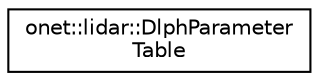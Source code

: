 digraph "Graphical Class Hierarchy"
{
 // LATEX_PDF_SIZE
  edge [fontname="Helvetica",fontsize="10",labelfontname="Helvetica",labelfontsize="10"];
  node [fontname="Helvetica",fontsize="10",shape=record];
  rankdir="LR";
  Node0 [label="onet::lidar::DlphParameter\lTable",height=0.2,width=0.4,color="black", fillcolor="white", style="filled",URL="$structonet_1_1lidar_1_1DlphParameterTable.html",tooltip="The DlphParameterTable struct It is used to record some pre-calculated data to make raw-data-parsing ..."];
}
